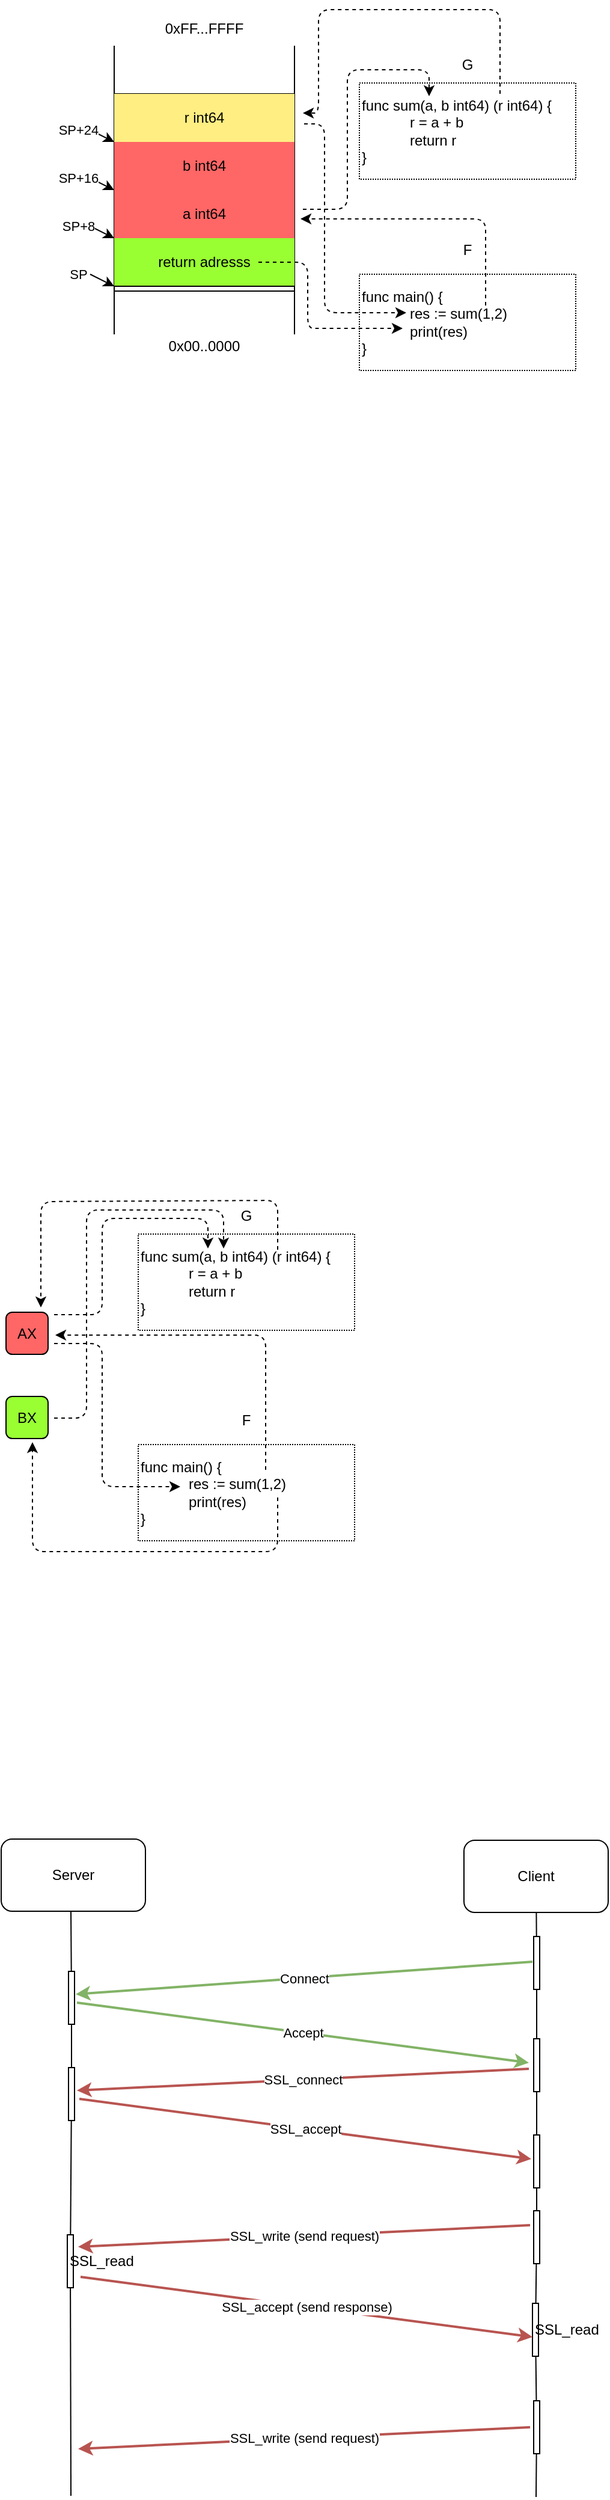 <mxfile version="23.0.1" type="github">
  <diagram id="uMv5k3oVzNV7NbuxyRFv" name="Page-1">
    <mxGraphModel dx="1195" dy="601" grid="0" gridSize="10" guides="0" tooltips="1" connect="0" arrows="0" fold="1" page="1" pageScale="1" pageWidth="827" pageHeight="1169" math="0" shadow="0">
      <root>
        <mxCell id="0" />
        <mxCell id="1" parent="0" />
        <mxCell id="m2NS53Eczy5EkaWd5YY3-2" value="&lt;div style=&quot;&quot;&gt;&lt;span&gt;func sum(a, b int64) (r int64) {&lt;/span&gt;&lt;/div&gt;&lt;blockquote style=&quot;margin: 0 0 0 40px ; border: none ; padding: 0px&quot;&gt;&lt;div style=&quot;&quot;&gt;&lt;span&gt;r = a + b&lt;/span&gt;&lt;/div&gt;&lt;div style=&quot;&quot;&gt;&lt;span&gt;return r&lt;/span&gt;&lt;/div&gt;&lt;/blockquote&gt;&lt;div style=&quot;&quot;&gt;&lt;span&gt;}&lt;/span&gt;&lt;/div&gt;" style="rounded=0;whiteSpace=wrap;html=1;dashed=1;dashPattern=1 1;align=left;connectable=0;allowArrows=0;" parent="1" vertex="1">
          <mxGeometry x="414" y="271" width="180" height="80" as="geometry" />
        </mxCell>
        <mxCell id="m2NS53Eczy5EkaWd5YY3-3" value="" style="endArrow=none;html=1;" parent="1" edge="1">
          <mxGeometry width="50" height="50" relative="1" as="geometry">
            <mxPoint x="210" y="480" as="sourcePoint" />
            <mxPoint x="210" y="240" as="targetPoint" />
          </mxGeometry>
        </mxCell>
        <mxCell id="m2NS53Eczy5EkaWd5YY3-4" value="" style="endArrow=none;html=1;" parent="1" edge="1">
          <mxGeometry width="50" height="50" relative="1" as="geometry">
            <mxPoint x="360" y="480" as="sourcePoint" />
            <mxPoint x="360" y="240" as="targetPoint" />
          </mxGeometry>
        </mxCell>
        <mxCell id="m2NS53Eczy5EkaWd5YY3-6" value="SP" style="endArrow=classic;html=1;" parent="1" edge="1">
          <mxGeometry x="-1" y="-10" width="50" height="50" relative="1" as="geometry">
            <mxPoint x="190" y="430" as="sourcePoint" />
            <mxPoint x="210" y="440" as="targetPoint" />
            <mxPoint x="-6" y="-9" as="offset" />
          </mxGeometry>
        </mxCell>
        <mxCell id="m2NS53Eczy5EkaWd5YY3-8" value="" style="endArrow=none;html=1;" parent="1" edge="1">
          <mxGeometry width="50" height="50" relative="1" as="geometry">
            <mxPoint x="210" y="360" as="sourcePoint" />
            <mxPoint x="360" y="360" as="targetPoint" />
          </mxGeometry>
        </mxCell>
        <mxCell id="m2NS53Eczy5EkaWd5YY3-9" value="" style="endArrow=none;html=1;" parent="1" edge="1">
          <mxGeometry width="50" height="50" relative="1" as="geometry">
            <mxPoint x="210" y="319.76" as="sourcePoint" />
            <mxPoint x="360" y="319.76" as="targetPoint" />
          </mxGeometry>
        </mxCell>
        <mxCell id="m2NS53Eczy5EkaWd5YY3-10" value="" style="endArrow=none;html=1;" parent="1" edge="1">
          <mxGeometry width="50" height="50" relative="1" as="geometry">
            <mxPoint x="210" y="280.0" as="sourcePoint" />
            <mxPoint x="360" y="280.0" as="targetPoint" />
          </mxGeometry>
        </mxCell>
        <mxCell id="m2NS53Eczy5EkaWd5YY3-14" value="SP+8" style="endArrow=classic;html=1;" parent="1" edge="1">
          <mxGeometry x="-1" y="-10" width="50" height="50" relative="1" as="geometry">
            <mxPoint x="190" y="390" as="sourcePoint" />
            <mxPoint x="210" y="400" as="targetPoint" />
            <mxPoint x="-6" y="-9" as="offset" />
          </mxGeometry>
        </mxCell>
        <mxCell id="m2NS53Eczy5EkaWd5YY3-15" value="SP+16" style="endArrow=classic;html=1;" parent="1" edge="1">
          <mxGeometry x="-1" y="-10" width="50" height="50" relative="1" as="geometry">
            <mxPoint x="190" y="350" as="sourcePoint" />
            <mxPoint x="210" y="360.0" as="targetPoint" />
            <mxPoint x="-6" y="-9" as="offset" />
          </mxGeometry>
        </mxCell>
        <mxCell id="m2NS53Eczy5EkaWd5YY3-16" value="SP+24" style="endArrow=classic;html=1;" parent="1" edge="1">
          <mxGeometry x="-1" y="-10" width="50" height="50" relative="1" as="geometry">
            <mxPoint x="190" y="310" as="sourcePoint" />
            <mxPoint x="210" y="320" as="targetPoint" />
            <mxPoint x="-6" y="-9" as="offset" />
          </mxGeometry>
        </mxCell>
        <mxCell id="m2NS53Eczy5EkaWd5YY3-17" value="" style="endArrow=none;html=1;" parent="1" edge="1">
          <mxGeometry width="50" height="50" relative="1" as="geometry">
            <mxPoint x="210" y="400" as="sourcePoint" />
            <mxPoint x="360" y="400" as="targetPoint" />
          </mxGeometry>
        </mxCell>
        <mxCell id="m2NS53Eczy5EkaWd5YY3-18" value="return adresss" style="text;html=1;strokeColor=none;fillColor=#99FF33;align=center;verticalAlign=middle;whiteSpace=wrap;rounded=0;connectable=0;" parent="1" vertex="1">
          <mxGeometry x="210" y="400" width="150" height="40" as="geometry" />
        </mxCell>
        <mxCell id="m2NS53Eczy5EkaWd5YY3-19" value="r int64" style="text;html=1;strokeColor=none;fillColor=#FFEE82;align=center;verticalAlign=middle;whiteSpace=wrap;rounded=0;" parent="1" vertex="1">
          <mxGeometry x="210" y="280" width="150" height="40" as="geometry" />
        </mxCell>
        <mxCell id="m2NS53Eczy5EkaWd5YY3-20" value="b int64" style="text;html=1;strokeColor=none;fillColor=#FF6666;align=center;verticalAlign=middle;whiteSpace=wrap;rounded=0;" parent="1" vertex="1">
          <mxGeometry x="210" y="320" width="150" height="40" as="geometry" />
        </mxCell>
        <mxCell id="m2NS53Eczy5EkaWd5YY3-21" value="a int64" style="text;html=1;strokeColor=none;fillColor=#FF6666;align=center;verticalAlign=middle;whiteSpace=wrap;rounded=0;" parent="1" vertex="1">
          <mxGeometry x="210" y="360" width="150" height="40" as="geometry" />
        </mxCell>
        <mxCell id="m2NS53Eczy5EkaWd5YY3-22" value="G" style="text;html=1;strokeColor=none;fillColor=none;align=center;verticalAlign=middle;whiteSpace=wrap;rounded=0;dashed=1;dashPattern=1 1;" parent="1" vertex="1">
          <mxGeometry x="484" y="246" width="40" height="20" as="geometry" />
        </mxCell>
        <mxCell id="m2NS53Eczy5EkaWd5YY3-23" value="&lt;div&gt;&lt;span&gt;func main() {&lt;/span&gt;&lt;/div&gt;&lt;blockquote style=&quot;margin: 0 0 0 40px ; border: none ; padding: 0px&quot;&gt;&lt;div&gt;res := sum(1,2)&lt;/div&gt;&lt;div&gt;print(res)&lt;/div&gt;&lt;/blockquote&gt;&lt;div&gt;&lt;span&gt;}&lt;/span&gt;&lt;/div&gt;" style="rounded=0;whiteSpace=wrap;html=1;dashed=1;dashPattern=1 1;align=left;connectable=0;allowArrows=0;" parent="1" vertex="1">
          <mxGeometry x="414" y="430" width="180" height="80" as="geometry" />
        </mxCell>
        <mxCell id="m2NS53Eczy5EkaWd5YY3-24" value="F" style="text;html=1;strokeColor=none;fillColor=none;align=center;verticalAlign=middle;whiteSpace=wrap;rounded=0;dashed=1;dashPattern=1 1;" parent="1" vertex="1">
          <mxGeometry x="484" y="400" width="40" height="20" as="geometry" />
        </mxCell>
        <mxCell id="m2NS53Eczy5EkaWd5YY3-52" value="" style="endArrow=classic;html=1;shadow=0;strokeColor=#000000;dashed=1;" parent="1" edge="1">
          <mxGeometry width="50" height="50" relative="1" as="geometry">
            <mxPoint x="531" y="280" as="sourcePoint" />
            <mxPoint x="367" y="296" as="targetPoint" />
            <Array as="points">
              <mxPoint x="531" y="210" />
              <mxPoint x="380" y="210" />
              <mxPoint x="380" y="296" />
            </Array>
          </mxGeometry>
        </mxCell>
        <mxCell id="s9qX00nunAVpx22hSQQi-1" value="0xFF...FFFF" style="text;html=1;strokeColor=none;fillColor=none;align=center;verticalAlign=middle;whiteSpace=wrap;rounded=0;" parent="1" vertex="1">
          <mxGeometry x="210" y="216" width="150" height="20" as="geometry" />
        </mxCell>
        <mxCell id="s9qX00nunAVpx22hSQQi-3" value="0x00..0000" style="text;html=1;strokeColor=none;fillColor=none;align=center;verticalAlign=middle;whiteSpace=wrap;rounded=0;" parent="1" vertex="1">
          <mxGeometry x="210" y="480" width="150" height="20" as="geometry" />
        </mxCell>
        <mxCell id="m2NS53Eczy5EkaWd5YY3-5" value="" style="shape=link;html=1;fillColor=#CC0066;" parent="1" edge="1">
          <mxGeometry width="100" relative="1" as="geometry">
            <mxPoint x="210" y="442" as="sourcePoint" />
            <mxPoint x="360" y="442" as="targetPoint" />
          </mxGeometry>
        </mxCell>
        <mxCell id="s9qX00nunAVpx22hSQQi-4" value="" style="endArrow=classic;html=1;shadow=0;strokeColor=#000000;dashed=1;" parent="1" edge="1">
          <mxGeometry width="50" height="50" relative="1" as="geometry">
            <mxPoint x="519" y="456" as="sourcePoint" />
            <mxPoint x="365" y="384" as="targetPoint" />
            <Array as="points">
              <mxPoint x="519" y="412" />
              <mxPoint x="519" y="384" />
              <mxPoint x="414" y="384" />
            </Array>
          </mxGeometry>
        </mxCell>
        <mxCell id="s9qX00nunAVpx22hSQQi-5" value="" style="endArrow=classic;html=1;shadow=0;strokeColor=#000000;dashed=1;" parent="1" edge="1">
          <mxGeometry width="50" height="50" relative="1" as="geometry">
            <mxPoint x="367" y="376" as="sourcePoint" />
            <mxPoint x="472" y="282" as="targetPoint" />
            <Array as="points">
              <mxPoint x="404" y="376" />
              <mxPoint x="404" y="260" />
              <mxPoint x="472" y="260" />
            </Array>
          </mxGeometry>
        </mxCell>
        <mxCell id="s9qX00nunAVpx22hSQQi-6" value="" style="endArrow=classic;html=1;shadow=0;strokeColor=#000000;dashed=1;" parent="1" edge="1">
          <mxGeometry width="50" height="50" relative="1" as="geometry">
            <mxPoint x="368" y="305" as="sourcePoint" />
            <mxPoint x="453" y="462" as="targetPoint" />
            <Array as="points">
              <mxPoint x="385" y="305" />
              <mxPoint x="385" y="462" />
              <mxPoint x="407" y="462" />
            </Array>
          </mxGeometry>
        </mxCell>
        <mxCell id="s9qX00nunAVpx22hSQQi-7" value="&lt;div style=&quot;&quot;&gt;&lt;span&gt;func sum(a, b int64) (r int64) {&lt;/span&gt;&lt;/div&gt;&lt;blockquote style=&quot;margin: 0 0 0 40px ; border: none ; padding: 0px&quot;&gt;&lt;div style=&quot;&quot;&gt;&lt;span&gt;r = a + b&lt;/span&gt;&lt;/div&gt;&lt;div style=&quot;&quot;&gt;&lt;span&gt;return r&lt;/span&gt;&lt;/div&gt;&lt;/blockquote&gt;&lt;div style=&quot;&quot;&gt;&lt;span&gt;}&lt;/span&gt;&lt;/div&gt;" style="rounded=0;whiteSpace=wrap;html=1;dashed=1;dashPattern=1 1;align=left;connectable=0;allowArrows=0;" parent="1" vertex="1">
          <mxGeometry x="230" y="1228" width="180" height="80" as="geometry" />
        </mxCell>
        <mxCell id="s9qX00nunAVpx22hSQQi-22" value="G" style="text;html=1;strokeColor=none;fillColor=none;align=center;verticalAlign=middle;whiteSpace=wrap;rounded=0;dashed=1;dashPattern=1 1;" parent="1" vertex="1">
          <mxGeometry x="300" y="1203" width="40" height="20" as="geometry" />
        </mxCell>
        <mxCell id="s9qX00nunAVpx22hSQQi-23" value="&lt;div&gt;&lt;span&gt;func main() {&lt;/span&gt;&lt;/div&gt;&lt;blockquote style=&quot;margin: 0 0 0 40px ; border: none ; padding: 0px&quot;&gt;&lt;div&gt;res := sum(1,2)&lt;/div&gt;&lt;div&gt;print(res)&lt;/div&gt;&lt;/blockquote&gt;&lt;div&gt;&lt;span&gt;}&lt;/span&gt;&lt;/div&gt;" style="rounded=0;whiteSpace=wrap;html=1;dashed=1;dashPattern=1 1;align=left;connectable=0;allowArrows=0;" parent="1" vertex="1">
          <mxGeometry x="230" y="1403" width="180" height="80" as="geometry" />
        </mxCell>
        <mxCell id="s9qX00nunAVpx22hSQQi-24" value="F" style="text;html=1;strokeColor=none;fillColor=none;align=center;verticalAlign=middle;whiteSpace=wrap;rounded=0;dashed=1;dashPattern=1 1;" parent="1" vertex="1">
          <mxGeometry x="300" y="1373" width="40" height="20" as="geometry" />
        </mxCell>
        <mxCell id="s9qX00nunAVpx22hSQQi-30" value="" style="endArrow=classic;html=1;shadow=0;strokeColor=#000000;dashed=1;" parent="1" edge="1">
          <mxGeometry width="50" height="50" relative="1" as="geometry">
            <mxPoint x="160" y="1319" as="sourcePoint" />
            <mxPoint x="265" y="1438" as="targetPoint" />
            <Array as="points">
              <mxPoint x="200" y="1319" />
              <mxPoint x="200" y="1438" />
            </Array>
          </mxGeometry>
        </mxCell>
        <mxCell id="s9qX00nunAVpx22hSQQi-32" value="AX" style="rounded=1;whiteSpace=wrap;html=1;fillColor=#FF6666;" parent="1" vertex="1">
          <mxGeometry x="120" y="1293" width="35" height="35" as="geometry" />
        </mxCell>
        <mxCell id="s9qX00nunAVpx22hSQQi-33" value="BX" style="rounded=1;whiteSpace=wrap;html=1;fillColor=#99FF33;labelBackgroundColor=none;connectable=0;" parent="1" vertex="1">
          <mxGeometry x="120" y="1363" width="35" height="35" as="geometry" />
        </mxCell>
        <mxCell id="s9qX00nunAVpx22hSQQi-35" value="" style="endArrow=classic;html=1;shadow=0;strokeColor=#000000;dashed=1;" parent="1" edge="1">
          <mxGeometry width="50" height="50" relative="1" as="geometry">
            <mxPoint x="160" y="1295" as="sourcePoint" />
            <mxPoint x="288" y="1240" as="targetPoint" />
            <Array as="points">
              <mxPoint x="200" y="1295" />
              <mxPoint x="200" y="1215" />
              <mxPoint x="288" y="1215" />
            </Array>
          </mxGeometry>
        </mxCell>
        <mxCell id="s9qX00nunAVpx22hSQQi-36" value="" style="endArrow=classic;html=1;shadow=0;strokeColor=#000000;dashed=1;" parent="1" edge="1">
          <mxGeometry width="50" height="50" relative="1" as="geometry">
            <mxPoint x="336" y="1424" as="sourcePoint" />
            <mxPoint x="161" y="1312" as="targetPoint" />
            <Array as="points">
              <mxPoint x="336" y="1358" />
              <mxPoint x="336" y="1312" />
            </Array>
          </mxGeometry>
        </mxCell>
        <mxCell id="s9qX00nunAVpx22hSQQi-37" value="" style="endArrow=classic;html=1;shadow=0;strokeColor=#000000;dashed=1;" parent="1" edge="1">
          <mxGeometry width="50" height="50" relative="1" as="geometry">
            <mxPoint x="346" y="1241" as="sourcePoint" />
            <mxPoint x="149" y="1289" as="targetPoint" />
            <Array as="points">
              <mxPoint x="346" y="1200" />
              <mxPoint x="149" y="1201" />
            </Array>
          </mxGeometry>
        </mxCell>
        <mxCell id="s9qX00nunAVpx22hSQQi-38" value="" style="endArrow=classic;html=1;shadow=0;strokeColor=#000000;dashed=1;" parent="1" edge="1">
          <mxGeometry width="50" height="50" relative="1" as="geometry">
            <mxPoint x="346" y="1447" as="sourcePoint" />
            <mxPoint x="142" y="1401" as="targetPoint" />
            <Array as="points">
              <mxPoint x="346" y="1492" />
              <mxPoint x="142" y="1492" />
            </Array>
          </mxGeometry>
        </mxCell>
        <mxCell id="s9qX00nunAVpx22hSQQi-40" value="" style="endArrow=classic;html=1;shadow=0;strokeColor=#000000;dashed=1;" parent="1" edge="1">
          <mxGeometry width="50" height="50" relative="1" as="geometry">
            <mxPoint x="160" y="1381" as="sourcePoint" />
            <mxPoint x="301" y="1240" as="targetPoint" />
            <Array as="points">
              <mxPoint x="187" y="1381" />
              <mxPoint x="187" y="1208" />
              <mxPoint x="301" y="1208" />
            </Array>
          </mxGeometry>
        </mxCell>
        <mxCell id="s9qX00nunAVpx22hSQQi-44" value="" style="endArrow=classic;html=1;shadow=0;strokeColor=#000000;dashed=1;" parent="1" edge="1">
          <mxGeometry width="50" height="50" relative="1" as="geometry">
            <mxPoint x="330" y="420" as="sourcePoint" />
            <mxPoint x="450" y="475" as="targetPoint" />
            <Array as="points">
              <mxPoint x="371" y="420" />
              <mxPoint x="371" y="475" />
              <mxPoint x="380" y="475" />
            </Array>
          </mxGeometry>
        </mxCell>
        <mxCell id="lfOL7bnSdx20tr7RyeLw-1" value="Client" style="rounded=1;whiteSpace=wrap;html=1;" vertex="1" parent="1">
          <mxGeometry x="501" y="1732" width="120" height="60" as="geometry" />
        </mxCell>
        <mxCell id="lfOL7bnSdx20tr7RyeLw-2" value="Server" style="rounded=1;whiteSpace=wrap;html=1;" vertex="1" parent="1">
          <mxGeometry x="116" y="1731" width="120" height="60" as="geometry" />
        </mxCell>
        <mxCell id="lfOL7bnSdx20tr7RyeLw-3" value="" style="endArrow=none;html=1;rounded=0;" edge="1" parent="1" source="lfOL7bnSdx20tr7RyeLw-5" target="lfOL7bnSdx20tr7RyeLw-1">
          <mxGeometry width="50" height="50" relative="1" as="geometry">
            <mxPoint x="561" y="2278" as="sourcePoint" />
            <mxPoint x="437" y="2024" as="targetPoint" />
          </mxGeometry>
        </mxCell>
        <mxCell id="lfOL7bnSdx20tr7RyeLw-4" value="" style="endArrow=none;html=1;rounded=0;" edge="1" parent="1" source="lfOL7bnSdx20tr7RyeLw-7">
          <mxGeometry width="50" height="50" relative="1" as="geometry">
            <mxPoint x="174" y="2277" as="sourcePoint" />
            <mxPoint x="174" y="1791" as="targetPoint" />
          </mxGeometry>
        </mxCell>
        <mxCell id="lfOL7bnSdx20tr7RyeLw-6" value="" style="endArrow=none;html=1;rounded=0;" edge="1" parent="1" source="lfOL7bnSdx20tr7RyeLw-10" target="lfOL7bnSdx20tr7RyeLw-5">
          <mxGeometry width="50" height="50" relative="1" as="geometry">
            <mxPoint x="561" y="2278" as="sourcePoint" />
            <mxPoint x="561" y="1792" as="targetPoint" />
          </mxGeometry>
        </mxCell>
        <mxCell id="lfOL7bnSdx20tr7RyeLw-5" value="" style="rounded=0;whiteSpace=wrap;html=1;" vertex="1" parent="1">
          <mxGeometry x="559" y="1812" width="5" height="44" as="geometry" />
        </mxCell>
        <mxCell id="lfOL7bnSdx20tr7RyeLw-8" value="" style="endArrow=none;html=1;rounded=0;" edge="1" parent="1" source="lfOL7bnSdx20tr7RyeLw-13" target="lfOL7bnSdx20tr7RyeLw-7">
          <mxGeometry width="50" height="50" relative="1" as="geometry">
            <mxPoint x="174" y="2277" as="sourcePoint" />
            <mxPoint x="174" y="1791" as="targetPoint" />
          </mxGeometry>
        </mxCell>
        <mxCell id="lfOL7bnSdx20tr7RyeLw-7" value="" style="rounded=0;whiteSpace=wrap;html=1;" vertex="1" parent="1">
          <mxGeometry x="172" y="1841" width="5" height="44" as="geometry" />
        </mxCell>
        <mxCell id="lfOL7bnSdx20tr7RyeLw-9" value="Connect" style="endArrow=classic;html=1;rounded=0;fillColor=#d5e8d4;strokeColor=#82b366;strokeWidth=2;" edge="1" parent="1">
          <mxGeometry width="50" height="50" relative="1" as="geometry">
            <mxPoint x="558" y="1833" as="sourcePoint" />
            <mxPoint x="178" y="1860" as="targetPoint" />
          </mxGeometry>
        </mxCell>
        <mxCell id="lfOL7bnSdx20tr7RyeLw-11" value="" style="endArrow=none;html=1;rounded=0;" edge="1" parent="1" source="lfOL7bnSdx20tr7RyeLw-16" target="lfOL7bnSdx20tr7RyeLw-10">
          <mxGeometry width="50" height="50" relative="1" as="geometry">
            <mxPoint x="561" y="2278" as="sourcePoint" />
            <mxPoint x="561" y="1856" as="targetPoint" />
          </mxGeometry>
        </mxCell>
        <mxCell id="lfOL7bnSdx20tr7RyeLw-10" value="" style="rounded=0;whiteSpace=wrap;html=1;" vertex="1" parent="1">
          <mxGeometry x="559" y="1897" width="5" height="44" as="geometry" />
        </mxCell>
        <mxCell id="lfOL7bnSdx20tr7RyeLw-12" value="Accept" style="endArrow=classic;html=1;rounded=0;fillColor=#d5e8d4;strokeColor=#82b366;strokeWidth=2;" edge="1" parent="1">
          <mxGeometry width="50" height="50" relative="1" as="geometry">
            <mxPoint x="179" y="1867" as="sourcePoint" />
            <mxPoint x="555" y="1917" as="targetPoint" />
          </mxGeometry>
        </mxCell>
        <mxCell id="lfOL7bnSdx20tr7RyeLw-14" value="" style="endArrow=none;html=1;rounded=0;" edge="1" parent="1" source="lfOL7bnSdx20tr7RyeLw-21" target="lfOL7bnSdx20tr7RyeLw-13">
          <mxGeometry width="50" height="50" relative="1" as="geometry">
            <mxPoint x="174" y="2277" as="sourcePoint" />
            <mxPoint x="174" y="1885" as="targetPoint" />
          </mxGeometry>
        </mxCell>
        <mxCell id="lfOL7bnSdx20tr7RyeLw-13" value="" style="rounded=0;whiteSpace=wrap;html=1;" vertex="1" parent="1">
          <mxGeometry x="172" y="1921" width="5" height="44" as="geometry" />
        </mxCell>
        <mxCell id="lfOL7bnSdx20tr7RyeLw-15" value="SSL_connect" style="endArrow=classic;html=1;rounded=0;fillColor=#f8cecc;strokeColor=#b85450;strokeWidth=2;" edge="1" parent="1">
          <mxGeometry width="50" height="50" relative="1" as="geometry">
            <mxPoint x="555" y="1922" as="sourcePoint" />
            <mxPoint x="179" y="1940" as="targetPoint" />
          </mxGeometry>
        </mxCell>
        <mxCell id="lfOL7bnSdx20tr7RyeLw-17" value="" style="endArrow=none;html=1;rounded=0;" edge="1" parent="1" source="lfOL7bnSdx20tr7RyeLw-19" target="lfOL7bnSdx20tr7RyeLw-16">
          <mxGeometry width="50" height="50" relative="1" as="geometry">
            <mxPoint x="561" y="2278" as="sourcePoint" />
            <mxPoint x="561" y="1941" as="targetPoint" />
          </mxGeometry>
        </mxCell>
        <mxCell id="lfOL7bnSdx20tr7RyeLw-16" value="" style="rounded=0;whiteSpace=wrap;html=1;" vertex="1" parent="1">
          <mxGeometry x="559" y="1977" width="5" height="44" as="geometry" />
        </mxCell>
        <mxCell id="lfOL7bnSdx20tr7RyeLw-18" value="SSL_accept" style="endArrow=classic;html=1;rounded=0;fillColor=#f8cecc;strokeColor=#b85450;strokeWidth=2;" edge="1" parent="1">
          <mxGeometry width="50" height="50" relative="1" as="geometry">
            <mxPoint x="181" y="1947" as="sourcePoint" />
            <mxPoint x="557" y="1997" as="targetPoint" />
          </mxGeometry>
        </mxCell>
        <mxCell id="lfOL7bnSdx20tr7RyeLw-20" value="" style="endArrow=none;html=1;rounded=0;" edge="1" parent="1" source="lfOL7bnSdx20tr7RyeLw-23" target="lfOL7bnSdx20tr7RyeLw-19">
          <mxGeometry width="50" height="50" relative="1" as="geometry">
            <mxPoint x="561" y="2278" as="sourcePoint" />
            <mxPoint x="561" y="2021" as="targetPoint" />
          </mxGeometry>
        </mxCell>
        <mxCell id="lfOL7bnSdx20tr7RyeLw-19" value="" style="rounded=0;whiteSpace=wrap;html=1;" vertex="1" parent="1">
          <mxGeometry x="559" y="2040" width="5" height="44" as="geometry" />
        </mxCell>
        <mxCell id="lfOL7bnSdx20tr7RyeLw-22" value="" style="endArrow=none;html=1;rounded=0;" edge="1" parent="1" target="lfOL7bnSdx20tr7RyeLw-21">
          <mxGeometry width="50" height="50" relative="1" as="geometry">
            <mxPoint x="174" y="2277" as="sourcePoint" />
            <mxPoint x="174" y="1965" as="targetPoint" />
          </mxGeometry>
        </mxCell>
        <mxCell id="lfOL7bnSdx20tr7RyeLw-21" value="SSL_read" style="rounded=0;whiteSpace=wrap;html=1;direction=west;align=left;" vertex="1" parent="1">
          <mxGeometry x="171" y="2060" width="5" height="44" as="geometry" />
        </mxCell>
        <mxCell id="lfOL7bnSdx20tr7RyeLw-24" value="" style="endArrow=none;html=1;rounded=0;" edge="1" parent="1" source="lfOL7bnSdx20tr7RyeLw-25" target="lfOL7bnSdx20tr7RyeLw-23">
          <mxGeometry width="50" height="50" relative="1" as="geometry">
            <mxPoint x="561" y="2278" as="sourcePoint" />
            <mxPoint x="561" y="2084" as="targetPoint" />
          </mxGeometry>
        </mxCell>
        <mxCell id="lfOL7bnSdx20tr7RyeLw-23" value="SSL_read" style="rounded=0;whiteSpace=wrap;html=1;align=left;" vertex="1" parent="1">
          <mxGeometry x="558" y="2117" width="5" height="44" as="geometry" />
        </mxCell>
        <mxCell id="lfOL7bnSdx20tr7RyeLw-26" value="" style="endArrow=none;html=1;rounded=0;" edge="1" parent="1" target="lfOL7bnSdx20tr7RyeLw-25">
          <mxGeometry width="50" height="50" relative="1" as="geometry">
            <mxPoint x="561" y="2278" as="sourcePoint" />
            <mxPoint x="561" y="2172" as="targetPoint" />
          </mxGeometry>
        </mxCell>
        <mxCell id="lfOL7bnSdx20tr7RyeLw-25" value="" style="rounded=0;whiteSpace=wrap;html=1;" vertex="1" parent="1">
          <mxGeometry x="559" y="2198" width="5" height="44" as="geometry" />
        </mxCell>
        <mxCell id="lfOL7bnSdx20tr7RyeLw-27" value="SSL_write (send request)" style="endArrow=classic;html=1;rounded=0;fillColor=#f8cecc;strokeColor=#b85450;strokeWidth=2;" edge="1" parent="1">
          <mxGeometry width="50" height="50" relative="1" as="geometry">
            <mxPoint x="556" y="2052" as="sourcePoint" />
            <mxPoint x="180" y="2070" as="targetPoint" />
          </mxGeometry>
        </mxCell>
        <mxCell id="lfOL7bnSdx20tr7RyeLw-28" value="SSL_accept (send response)" style="endArrow=classic;html=1;rounded=0;fillColor=#f8cecc;strokeColor=#b85450;strokeWidth=2;" edge="1" parent="1">
          <mxGeometry width="50" height="50" relative="1" as="geometry">
            <mxPoint x="182" y="2095" as="sourcePoint" />
            <mxPoint x="558" y="2145" as="targetPoint" />
          </mxGeometry>
        </mxCell>
        <mxCell id="lfOL7bnSdx20tr7RyeLw-31" value="SSL_write (send request)" style="endArrow=classic;html=1;rounded=0;fillColor=#f8cecc;strokeColor=#b85450;strokeWidth=2;" edge="1" parent="1">
          <mxGeometry width="50" height="50" relative="1" as="geometry">
            <mxPoint x="556" y="2220" as="sourcePoint" />
            <mxPoint x="180" y="2238" as="targetPoint" />
          </mxGeometry>
        </mxCell>
      </root>
    </mxGraphModel>
  </diagram>
</mxfile>
